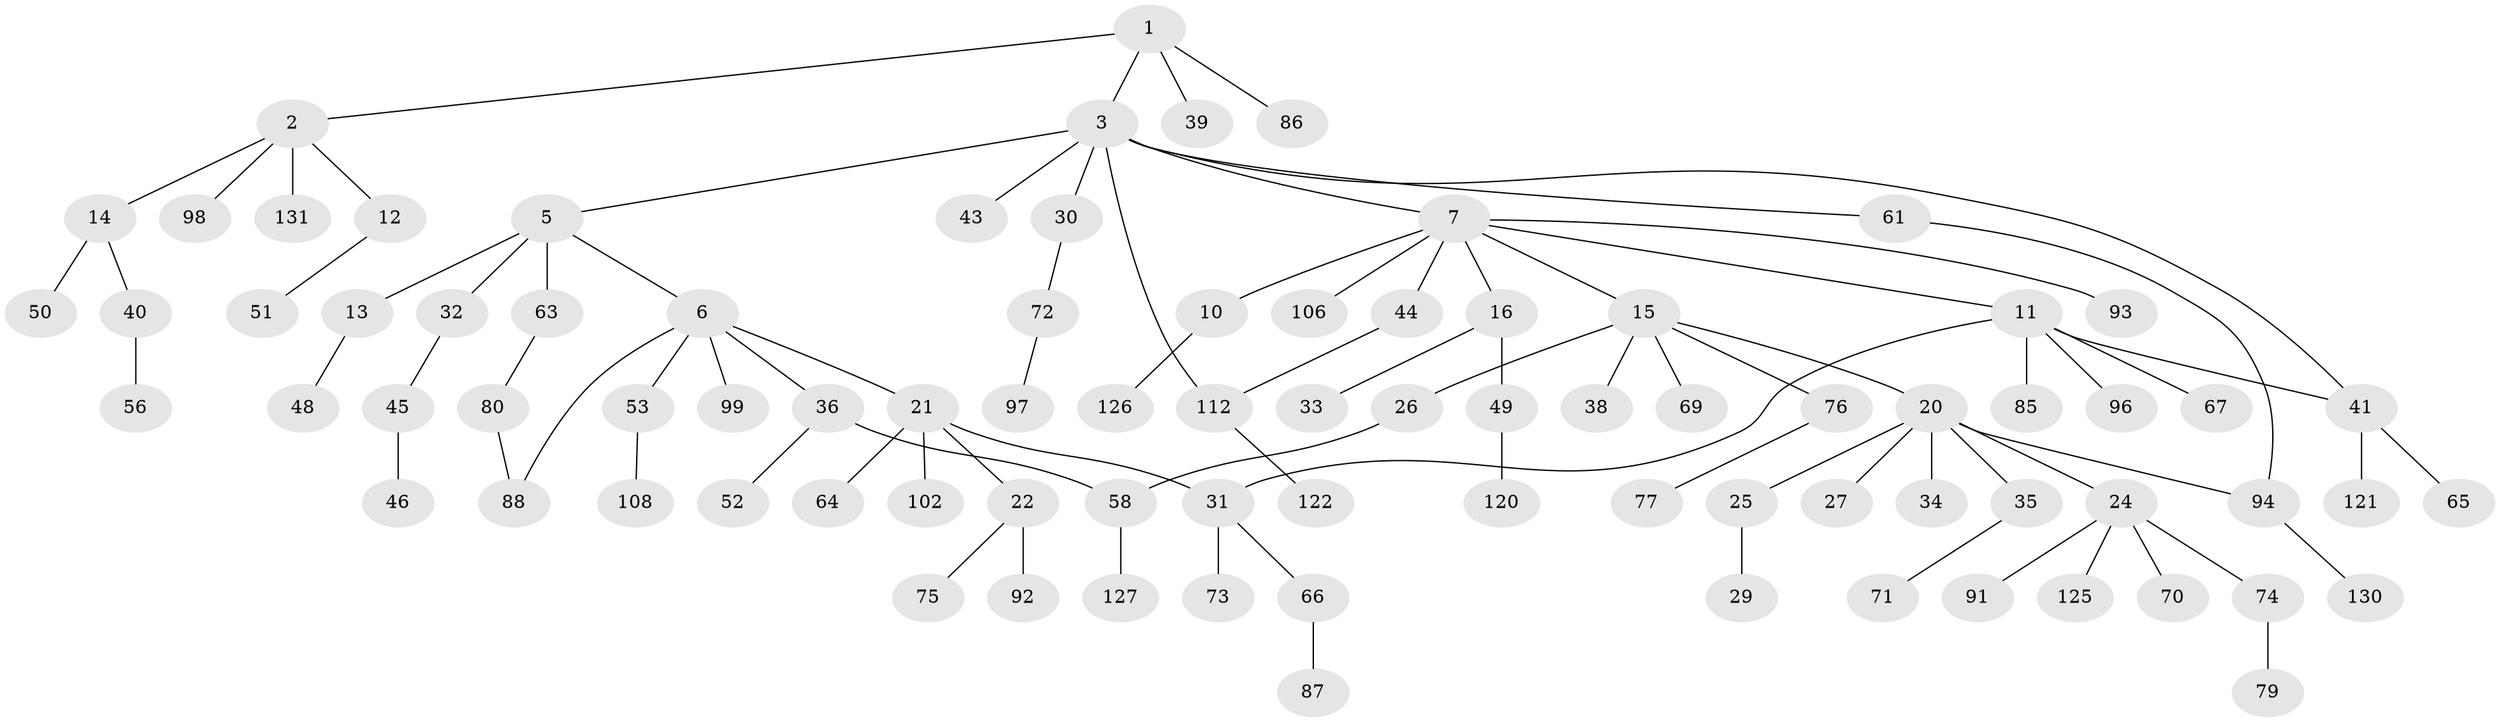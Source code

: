 // Generated by graph-tools (version 1.1) at 2025/51/02/27/25 19:51:37]
// undirected, 85 vertices, 90 edges
graph export_dot {
graph [start="1"]
  node [color=gray90,style=filled];
  1 [super="+81"];
  2 [super="+19"];
  3 [super="+4"];
  5 [super="+9"];
  6 [super="+57"];
  7 [super="+8"];
  10 [super="+55"];
  11 [super="+28"];
  12;
  13 [super="+107"];
  14;
  15 [super="+18"];
  16 [super="+17"];
  20 [super="+23"];
  21 [super="+129"];
  22 [super="+62"];
  24 [super="+114"];
  25 [super="+101"];
  26 [super="+37"];
  27;
  29;
  30 [super="+82"];
  31 [super="+54"];
  32;
  33;
  34 [super="+42"];
  35;
  36 [super="+117"];
  38 [super="+113"];
  39 [super="+90"];
  40 [super="+128"];
  41 [super="+84"];
  43;
  44 [super="+47"];
  45 [super="+60"];
  46 [super="+105"];
  48 [super="+119"];
  49 [super="+59"];
  50;
  51 [super="+123"];
  52;
  53 [super="+68"];
  56 [super="+83"];
  58 [super="+110"];
  61 [super="+104"];
  63;
  64;
  65 [super="+118"];
  66;
  67;
  69;
  70;
  71 [super="+103"];
  72 [super="+78"];
  73;
  74 [super="+95"];
  75;
  76 [super="+115"];
  77 [super="+89"];
  79;
  80 [super="+100"];
  85;
  86;
  87 [super="+109"];
  88 [super="+116"];
  91;
  92;
  93;
  94 [super="+111"];
  96;
  97;
  98 [super="+124"];
  99;
  102;
  106;
  108;
  112;
  120;
  121;
  122;
  125;
  126;
  127;
  130;
  131;
  1 -- 2;
  1 -- 3;
  1 -- 39;
  1 -- 86;
  2 -- 12;
  2 -- 14;
  2 -- 98;
  2 -- 131;
  3 -- 7;
  3 -- 43;
  3 -- 112;
  3 -- 5;
  3 -- 61;
  3 -- 30;
  3 -- 41;
  5 -- 6;
  5 -- 32;
  5 -- 13;
  5 -- 63;
  6 -- 21;
  6 -- 36;
  6 -- 53;
  6 -- 88;
  6 -- 99;
  7 -- 10;
  7 -- 15;
  7 -- 16;
  7 -- 106;
  7 -- 11;
  7 -- 44;
  7 -- 93;
  10 -- 126;
  11 -- 31;
  11 -- 96;
  11 -- 41;
  11 -- 67;
  11 -- 85;
  12 -- 51;
  13 -- 48;
  14 -- 40;
  14 -- 50;
  15 -- 38;
  15 -- 69;
  15 -- 26;
  15 -- 20;
  15 -- 76;
  16 -- 33;
  16 -- 49;
  20 -- 27;
  20 -- 34;
  20 -- 35;
  20 -- 94;
  20 -- 24;
  20 -- 25;
  21 -- 22;
  21 -- 64;
  21 -- 102;
  21 -- 31;
  22 -- 75;
  22 -- 92;
  24 -- 70;
  24 -- 74;
  24 -- 91;
  24 -- 125;
  25 -- 29;
  26 -- 58;
  30 -- 72;
  31 -- 73;
  31 -- 66;
  32 -- 45;
  35 -- 71;
  36 -- 52;
  36 -- 58;
  40 -- 56;
  41 -- 65;
  41 -- 121;
  44 -- 112;
  45 -- 46;
  49 -- 120;
  53 -- 108;
  58 -- 127;
  61 -- 94;
  63 -- 80;
  66 -- 87;
  72 -- 97;
  74 -- 79;
  76 -- 77;
  80 -- 88;
  94 -- 130;
  112 -- 122;
}
